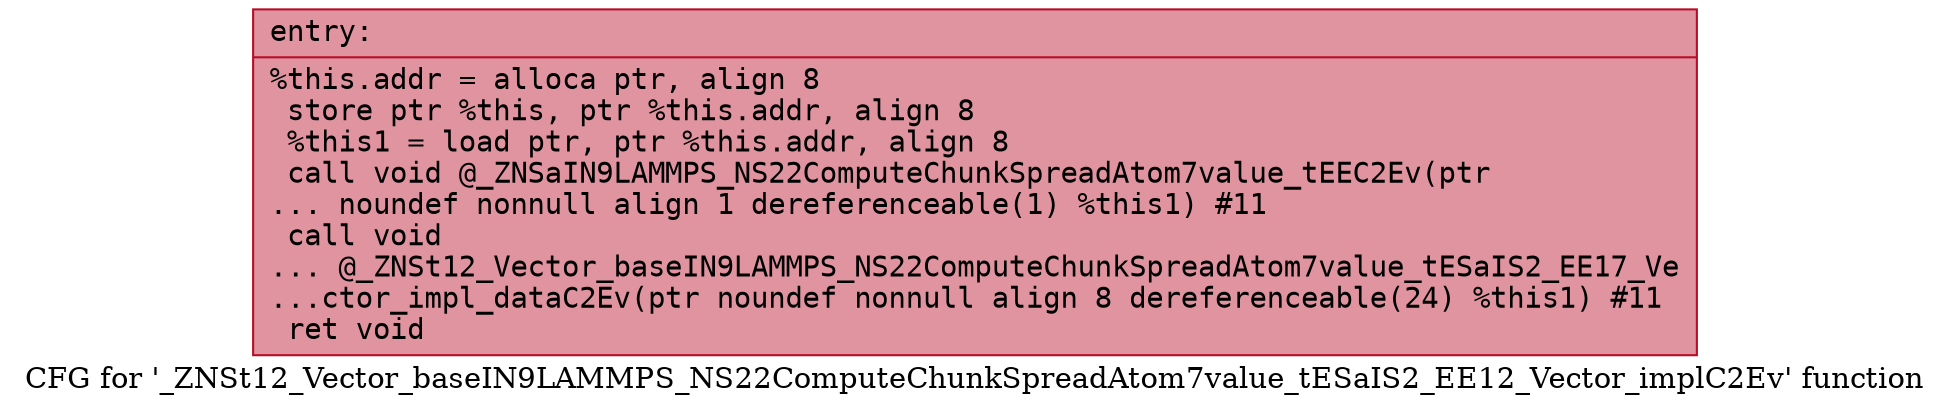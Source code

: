 digraph "CFG for '_ZNSt12_Vector_baseIN9LAMMPS_NS22ComputeChunkSpreadAtom7value_tESaIS2_EE12_Vector_implC2Ev' function" {
	label="CFG for '_ZNSt12_Vector_baseIN9LAMMPS_NS22ComputeChunkSpreadAtom7value_tESaIS2_EE12_Vector_implC2Ev' function";

	Node0x55a8964746f0 [shape=record,color="#b70d28ff", style=filled, fillcolor="#b70d2870" fontname="Courier",label="{entry:\l|  %this.addr = alloca ptr, align 8\l  store ptr %this, ptr %this.addr, align 8\l  %this1 = load ptr, ptr %this.addr, align 8\l  call void @_ZNSaIN9LAMMPS_NS22ComputeChunkSpreadAtom7value_tEEC2Ev(ptr\l... noundef nonnull align 1 dereferenceable(1) %this1) #11\l  call void\l... @_ZNSt12_Vector_baseIN9LAMMPS_NS22ComputeChunkSpreadAtom7value_tESaIS2_EE17_Ve\l...ctor_impl_dataC2Ev(ptr noundef nonnull align 8 dereferenceable(24) %this1) #11\l  ret void\l}"];
}
